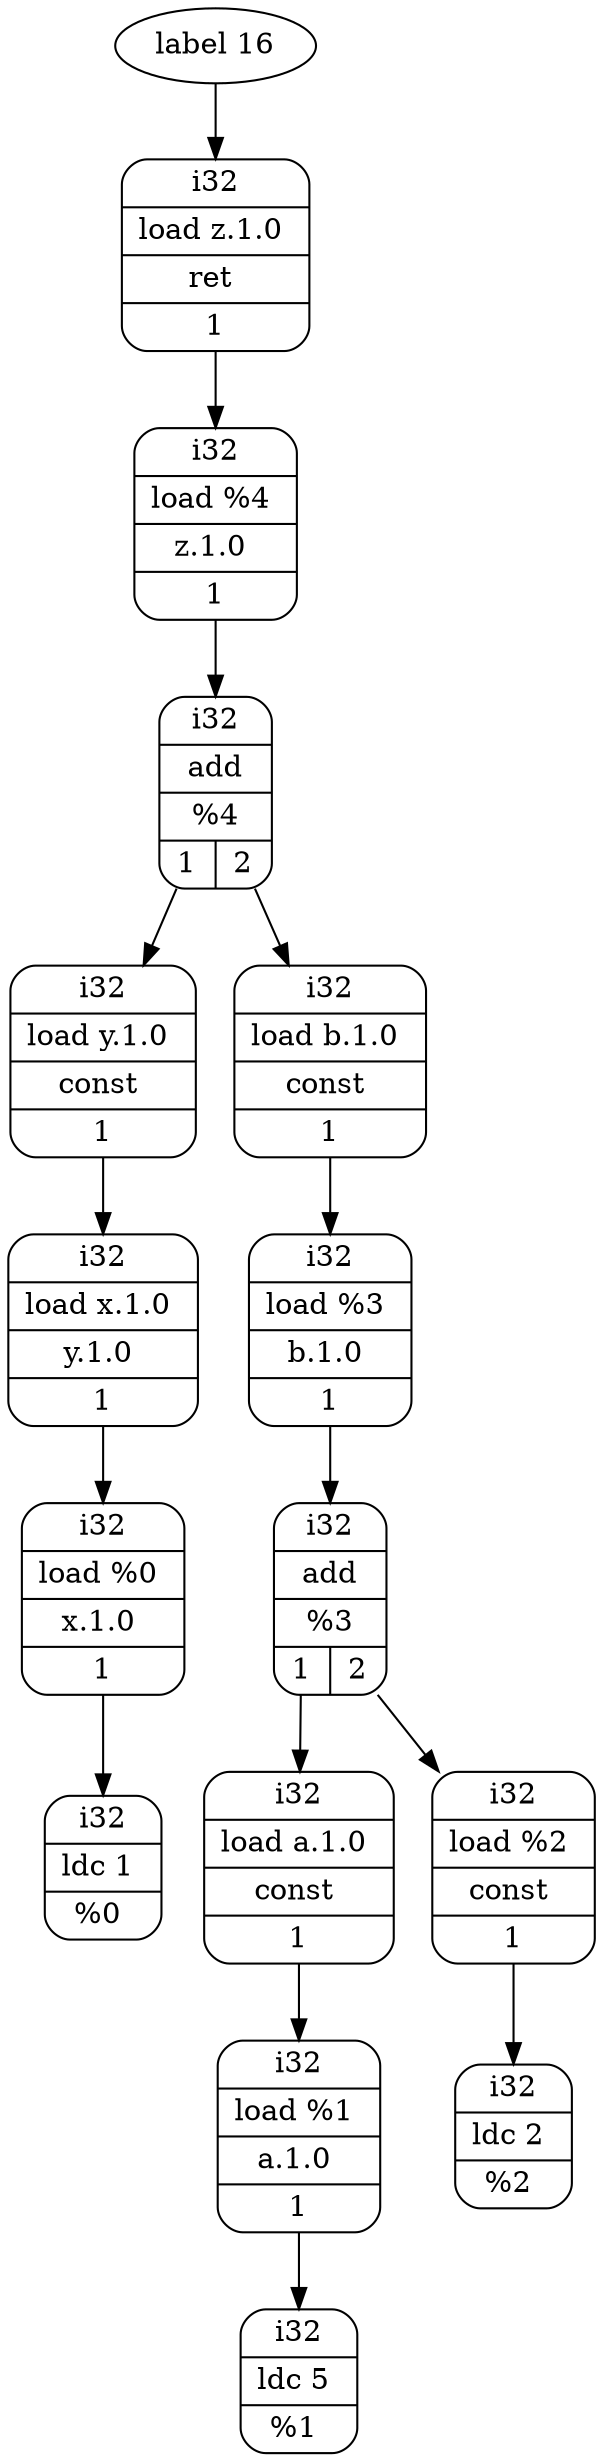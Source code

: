 digraph
{
    "label 2" [ label = "{ i32 | ldc\ 1 | %0 }", shape = record, style = rounded ]
    "label 1" [ label = "{ i32 | load\ %0 | x.1.0 | { <1> 1 } }", shape = record, style = rounded ]
    "label 5" [ label = "{ i32 | ldc\ 5 | %1 }", shape = record, style = rounded ]
    "label 4" [ label = "{ i32 | load\ %1 | a.1.0 | { <1> 1 } }", shape = record, style = rounded ]
    "label 3" [ label = "{ i32 | load\ x.1.0 | y.1.0 | { <1> 1 } }", shape = record, style = rounded ]
    "label 9" [ label = "{ i32 | ldc\ 2 | %2 }", shape = record, style = rounded ]
    "label 11" [ label = "{ i32 | add | %3 | { <1> 1 | <2> 2 } }", shape = record, style = rounded ]
    "label 6" [ label = "{ i32 | load\ a.1.0 | const | { <1> 1 } }", shape = record, style = rounded ]
    "label 8" [ label = "{ i32 | load\ %2 | const | { <1> 1 } }", shape = record, style = rounded ]
    "label 10" [ label = "{ i32 | load\ %3 | b.1.0 | { <1> 1 } }", shape = record, style = rounded ]
    "label 14" [ label = "{ i32 | add | %4 | { <1> 1 | <2> 2 } }", shape = record, style = rounded ]
    "label 7" [ label = "{ i32 | load\ y.1.0 | const | { <1> 1 } }", shape = record, style = rounded ]
    "label 12" [ label = "{ i32 | load\ b.1.0 | const | { <1> 1 } }", shape = record, style = rounded ]
    "label 13" [ label = "{ i32 | load\ %4 | z.1.0 | { <1> 1 } }", shape = record, style = rounded ]
    "label 15" [ label = "{ i32 | load\ z.1.0 | ret | { <1> 1 } }", shape = record, style = rounded ]

    "label 1":1:c -> "label 2"
    "label 3":1:c -> "label 1"
    "label 4":1:c -> "label 5"
    "label 6":1:c -> "label 4"
    "label 7":1:c -> "label 3"
    "label 8":1:c -> "label 9"
    "label 10":1:c -> "label 11"
    "label 11":1:c -> "label 6"
    "label 11":2:c -> "label 8"
    "label 12":1:c -> "label 10"
    "label 13":1:c -> "label 14"
    "label 14":1:c -> "label 7"
    "label 14":2:c -> "label 12"
    "label 15":1:c -> "label 13"
    "label 16":1:c -> "label 15"
}